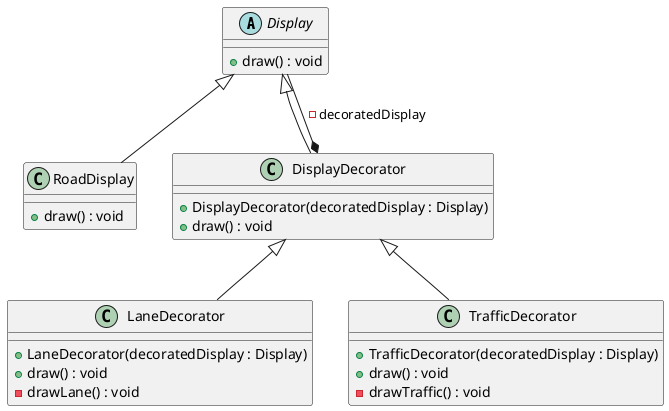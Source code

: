 @startuml

abstract class Display {
    + draw() : void
}

class RoadDisplay {
    + draw() : void
}

class DisplayDecorator {
    + DisplayDecorator(decoratedDisplay : Display)
    + draw() : void
}

class LaneDecorator {
    + LaneDecorator(decoratedDisplay : Display)
    + draw() : void
    - drawLane() : void
}

class TrafficDecorator {
    + TrafficDecorator(decoratedDisplay : Display)
    + draw() : void
    - drawTraffic() : void
}

Display <|-- RoadDisplay
Display <|-- DisplayDecorator
Display --* DisplayDecorator : -decoratedDisplay
DisplayDecorator <|-- LaneDecorator
DisplayDecorator <|-- TrafficDecorator


@enduml